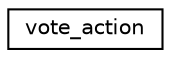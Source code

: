 digraph "Graphical Class Hierarchy"
{
  edge [fontname="Helvetica",fontsize="10",labelfontname="Helvetica",labelfontsize="10"];
  node [fontname="Helvetica",fontsize="10",shape=record];
  rankdir="LR";
  Node0 [label="vote_action",height=0.2,width=0.4,color="black", fillcolor="white", style="filled",URL="$structvote__action.html"];
}
